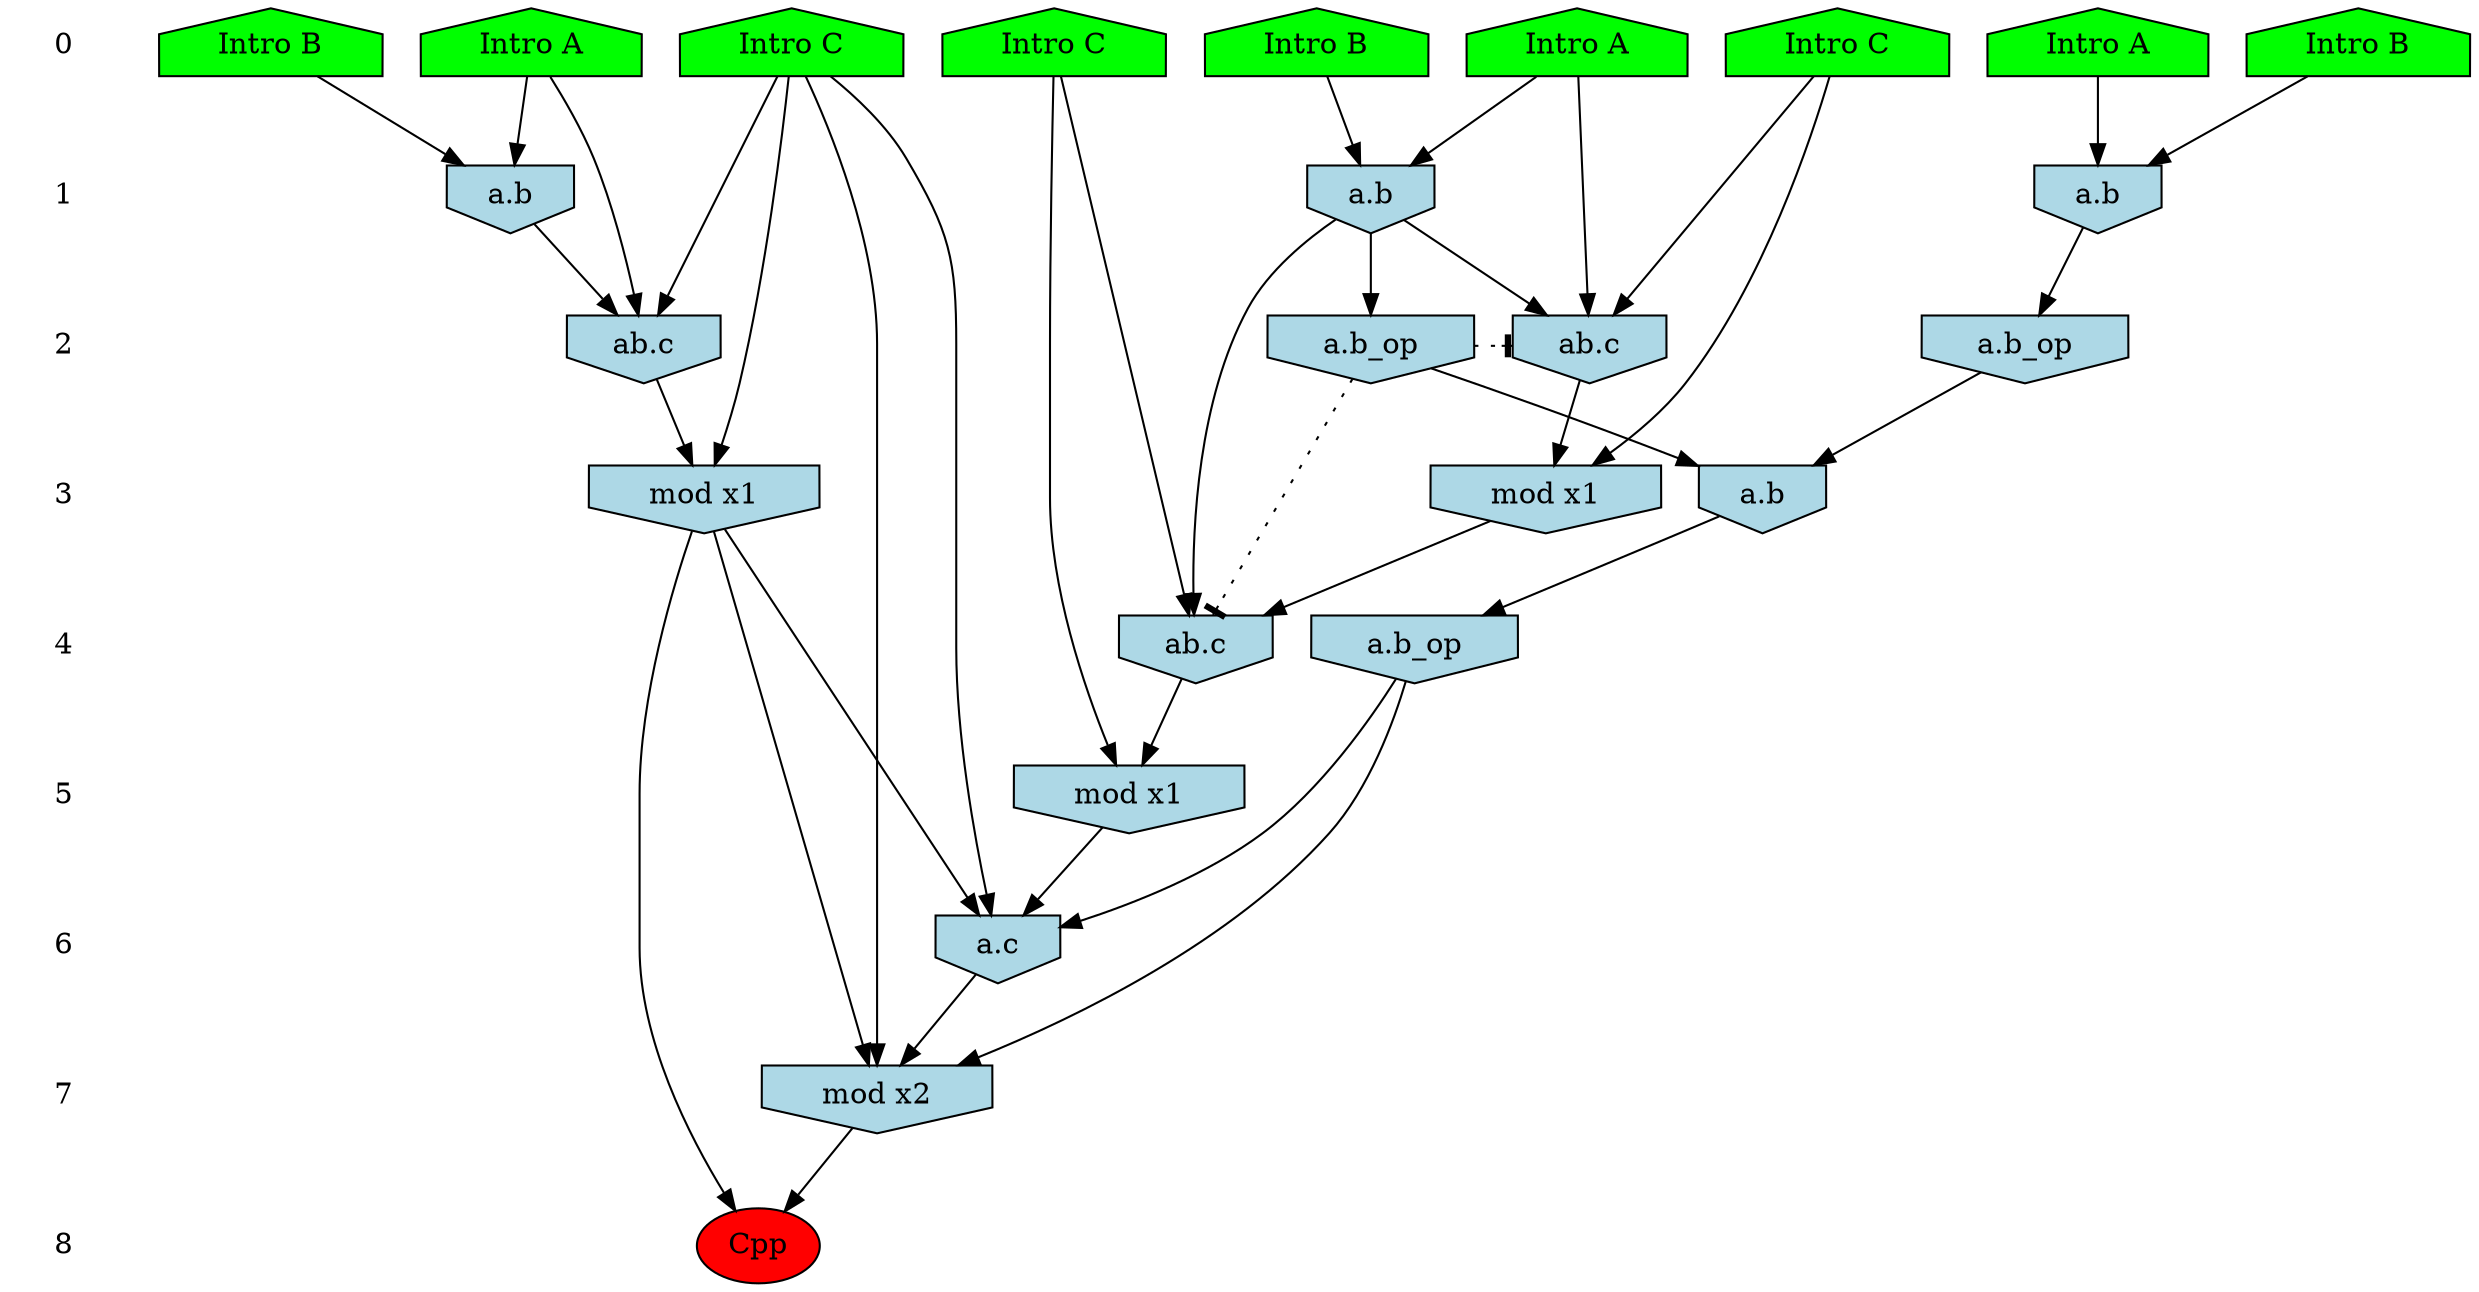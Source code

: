 /* Compression of 1 causal flows obtained in average at 1.207586E+01 t.u */
/* Compressed causal flows were: [1776] */
digraph G{
 ranksep=.5 ; 
{ rank = same ; "0" [shape=plaintext] ; node_1 [label ="Intro B", shape=house, style=filled, fillcolor=green] ;
node_2 [label ="Intro A", shape=house, style=filled, fillcolor=green] ;
node_3 [label ="Intro A", shape=house, style=filled, fillcolor=green] ;
node_4 [label ="Intro B", shape=house, style=filled, fillcolor=green] ;
node_5 [label ="Intro A", shape=house, style=filled, fillcolor=green] ;
node_6 [label ="Intro B", shape=house, style=filled, fillcolor=green] ;
node_7 [label ="Intro C", shape=house, style=filled, fillcolor=green] ;
node_8 [label ="Intro C", shape=house, style=filled, fillcolor=green] ;
node_9 [label ="Intro C", shape=house, style=filled, fillcolor=green] ;
}
{ rank = same ; "1" [shape=plaintext] ; node_10 [label="a.b", shape=invhouse, style=filled, fillcolor = lightblue] ;
node_12 [label="a.b", shape=invhouse, style=filled, fillcolor = lightblue] ;
node_15 [label="a.b", shape=invhouse, style=filled, fillcolor = lightblue] ;
}
{ rank = same ; "2" [shape=plaintext] ; node_11 [label="ab.c", shape=invhouse, style=filled, fillcolor = lightblue] ;
node_13 [label="a.b_op", shape=invhouse, style=filled, fillcolor = lightblue] ;
node_16 [label="ab.c", shape=invhouse, style=filled, fillcolor = lightblue] ;
node_18 [label="a.b_op", shape=invhouse, style=filled, fillcolor = lightblue] ;
}
{ rank = same ; "3" [shape=plaintext] ; node_14 [label="mod x1", shape=invhouse, style=filled, fillcolor = lightblue] ;
node_19 [label="a.b", shape=invhouse, style=filled, fillcolor = lightblue] ;
node_20 [label="mod x1", shape=invhouse, style=filled, fillcolor = lightblue] ;
}
{ rank = same ; "4" [shape=plaintext] ; node_17 [label="ab.c", shape=invhouse, style=filled, fillcolor = lightblue] ;
node_21 [label="a.b_op", shape=invhouse, style=filled, fillcolor = lightblue] ;
}
{ rank = same ; "5" [shape=plaintext] ; node_22 [label="mod x1", shape=invhouse, style=filled, fillcolor = lightblue] ;
}
{ rank = same ; "6" [shape=plaintext] ; node_23 [label="a.c", shape=invhouse, style=filled, fillcolor = lightblue] ;
}
{ rank = same ; "7" [shape=plaintext] ; node_24 [label="mod x2", shape=invhouse, style=filled, fillcolor = lightblue] ;
}
{ rank = same ; "8" [shape=plaintext] ; node_25 [label ="Cpp", style=filled, fillcolor=red] ;
}
"0" -> "1" [style="invis"]; 
"1" -> "2" [style="invis"]; 
"2" -> "3" [style="invis"]; 
"3" -> "4" [style="invis"]; 
"4" -> "5" [style="invis"]; 
"5" -> "6" [style="invis"]; 
"6" -> "7" [style="invis"]; 
"7" -> "8" [style="invis"]; 
node_1 -> node_10
node_2 -> node_10
node_2 -> node_11
node_8 -> node_11
node_10 -> node_11
node_4 -> node_12
node_5 -> node_12
node_12 -> node_13
node_8 -> node_14
node_11 -> node_14
node_3 -> node_15
node_6 -> node_15
node_3 -> node_16
node_9 -> node_16
node_15 -> node_16
node_7 -> node_17
node_10 -> node_17
node_14 -> node_17
node_10 -> node_18
node_13 -> node_19
node_18 -> node_19
node_9 -> node_20
node_16 -> node_20
node_19 -> node_21
node_7 -> node_22
node_17 -> node_22
node_9 -> node_23
node_20 -> node_23
node_21 -> node_23
node_22 -> node_23
node_9 -> node_24
node_20 -> node_24
node_21 -> node_24
node_23 -> node_24
node_20 -> node_25
node_24 -> node_25
node_18 -> node_17 [style=dotted, arrowhead = tee] 
node_18 -> node_11 [style=dotted, arrowhead = tee] 
}
/*
 Dot generation time: 0.000114
*/